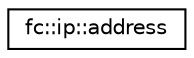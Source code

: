 digraph "Graphical Class Hierarchy"
{
  edge [fontname="Helvetica",fontsize="10",labelfontname="Helvetica",labelfontsize="10"];
  node [fontname="Helvetica",fontsize="10",shape=record];
  rankdir="LR";
  Node0 [label="fc::ip::address",height=0.2,width=0.4,color="black", fillcolor="white", style="filled",URL="$classfc_1_1ip_1_1address.html"];
}
